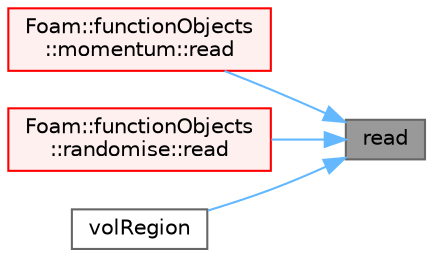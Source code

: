 digraph "read"
{
 // LATEX_PDF_SIZE
  bgcolor="transparent";
  edge [fontname=Helvetica,fontsize=10,labelfontname=Helvetica,labelfontsize=10];
  node [fontname=Helvetica,fontsize=10,shape=box,height=0.2,width=0.4];
  rankdir="RL";
  Node1 [id="Node000001",label="read",height=0.2,width=0.4,color="gray40", fillcolor="grey60", style="filled", fontcolor="black",tooltip=" "];
  Node1 -> Node2 [id="edge1_Node000001_Node000002",dir="back",color="steelblue1",style="solid",tooltip=" "];
  Node2 [id="Node000002",label="Foam::functionObjects\l::momentum::read",height=0.2,width=0.4,color="red", fillcolor="#FFF0F0", style="filled",URL="$classFoam_1_1functionObjects_1_1momentum.html#afac0600fef97b05534a595ce00b272ed",tooltip=" "];
  Node1 -> Node5 [id="edge2_Node000001_Node000005",dir="back",color="steelblue1",style="solid",tooltip=" "];
  Node5 [id="Node000005",label="Foam::functionObjects\l::randomise::read",height=0.2,width=0.4,color="red", fillcolor="#FFF0F0", style="filled",URL="$classFoam_1_1functionObjects_1_1randomise.html#a6ce0c64db98eb6144d363dbfc86104eb",tooltip=" "];
  Node1 -> Node7 [id="edge3_Node000001_Node000007",dir="back",color="steelblue1",style="solid",tooltip=" "];
  Node7 [id="Node000007",label="volRegion",height=0.2,width=0.4,color="grey40", fillcolor="white", style="filled",URL="$classFoam_1_1functionObjects_1_1volRegion.html#a293d85d2aba668f4cf7961b5c286b36e",tooltip=" "];
}
